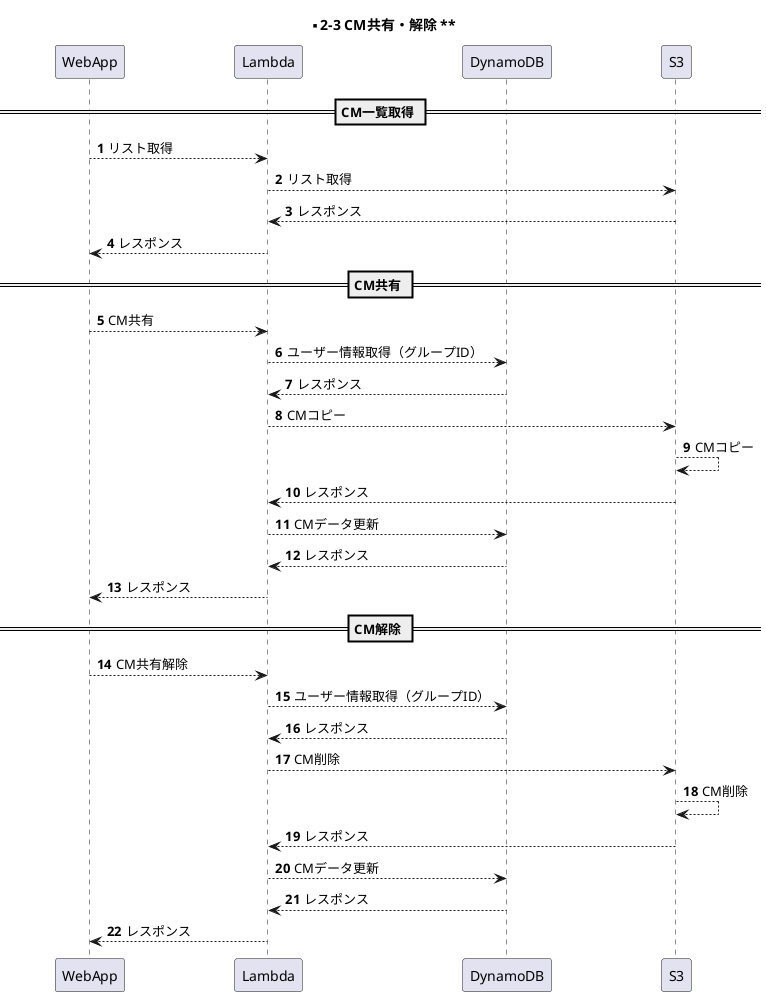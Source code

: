 @startuml s2-3

participant WebApp order 1
participant Lambda order 2
participant DynamoDB order 3
participant S3 order 4
skinparam ParticipantPadding 50
autonumber

title ** 2-3 CM共有・解除 **

== CM一覧取得 ==
WebApp --> Lambda: リスト取得
Lambda --> S3: リスト取得
Lambda <-- S3: レスポンス
WebApp <-- Lambda: レスポンス

== CM共有 ==
WebApp --> Lambda: CM共有
Lambda --> DynamoDB: ユーザー情報取得（グループID）
Lambda <-- DynamoDB: レスポンス
Lambda --> S3: CMコピー
S3 --> S3: CMコピー
Lambda <-- S3: レスポンス
Lambda --> DynamoDB: CMデータ更新
Lambda <-- DynamoDB: レスポンス
WebApp <-- Lambda: レスポンス

== CM解除 ==
WebApp --> Lambda: CM共有解除
Lambda --> DynamoDB: ユーザー情報取得（グループID）
Lambda <-- DynamoDB: レスポンス
Lambda --> S3: CM削除
S3 --> S3: CM削除
Lambda <-- S3: レスポンス
Lambda --> DynamoDB: CMデータ更新
Lambda <-- DynamoDB: レスポンス
WebApp <-- Lambda: レスポンス

@enduml